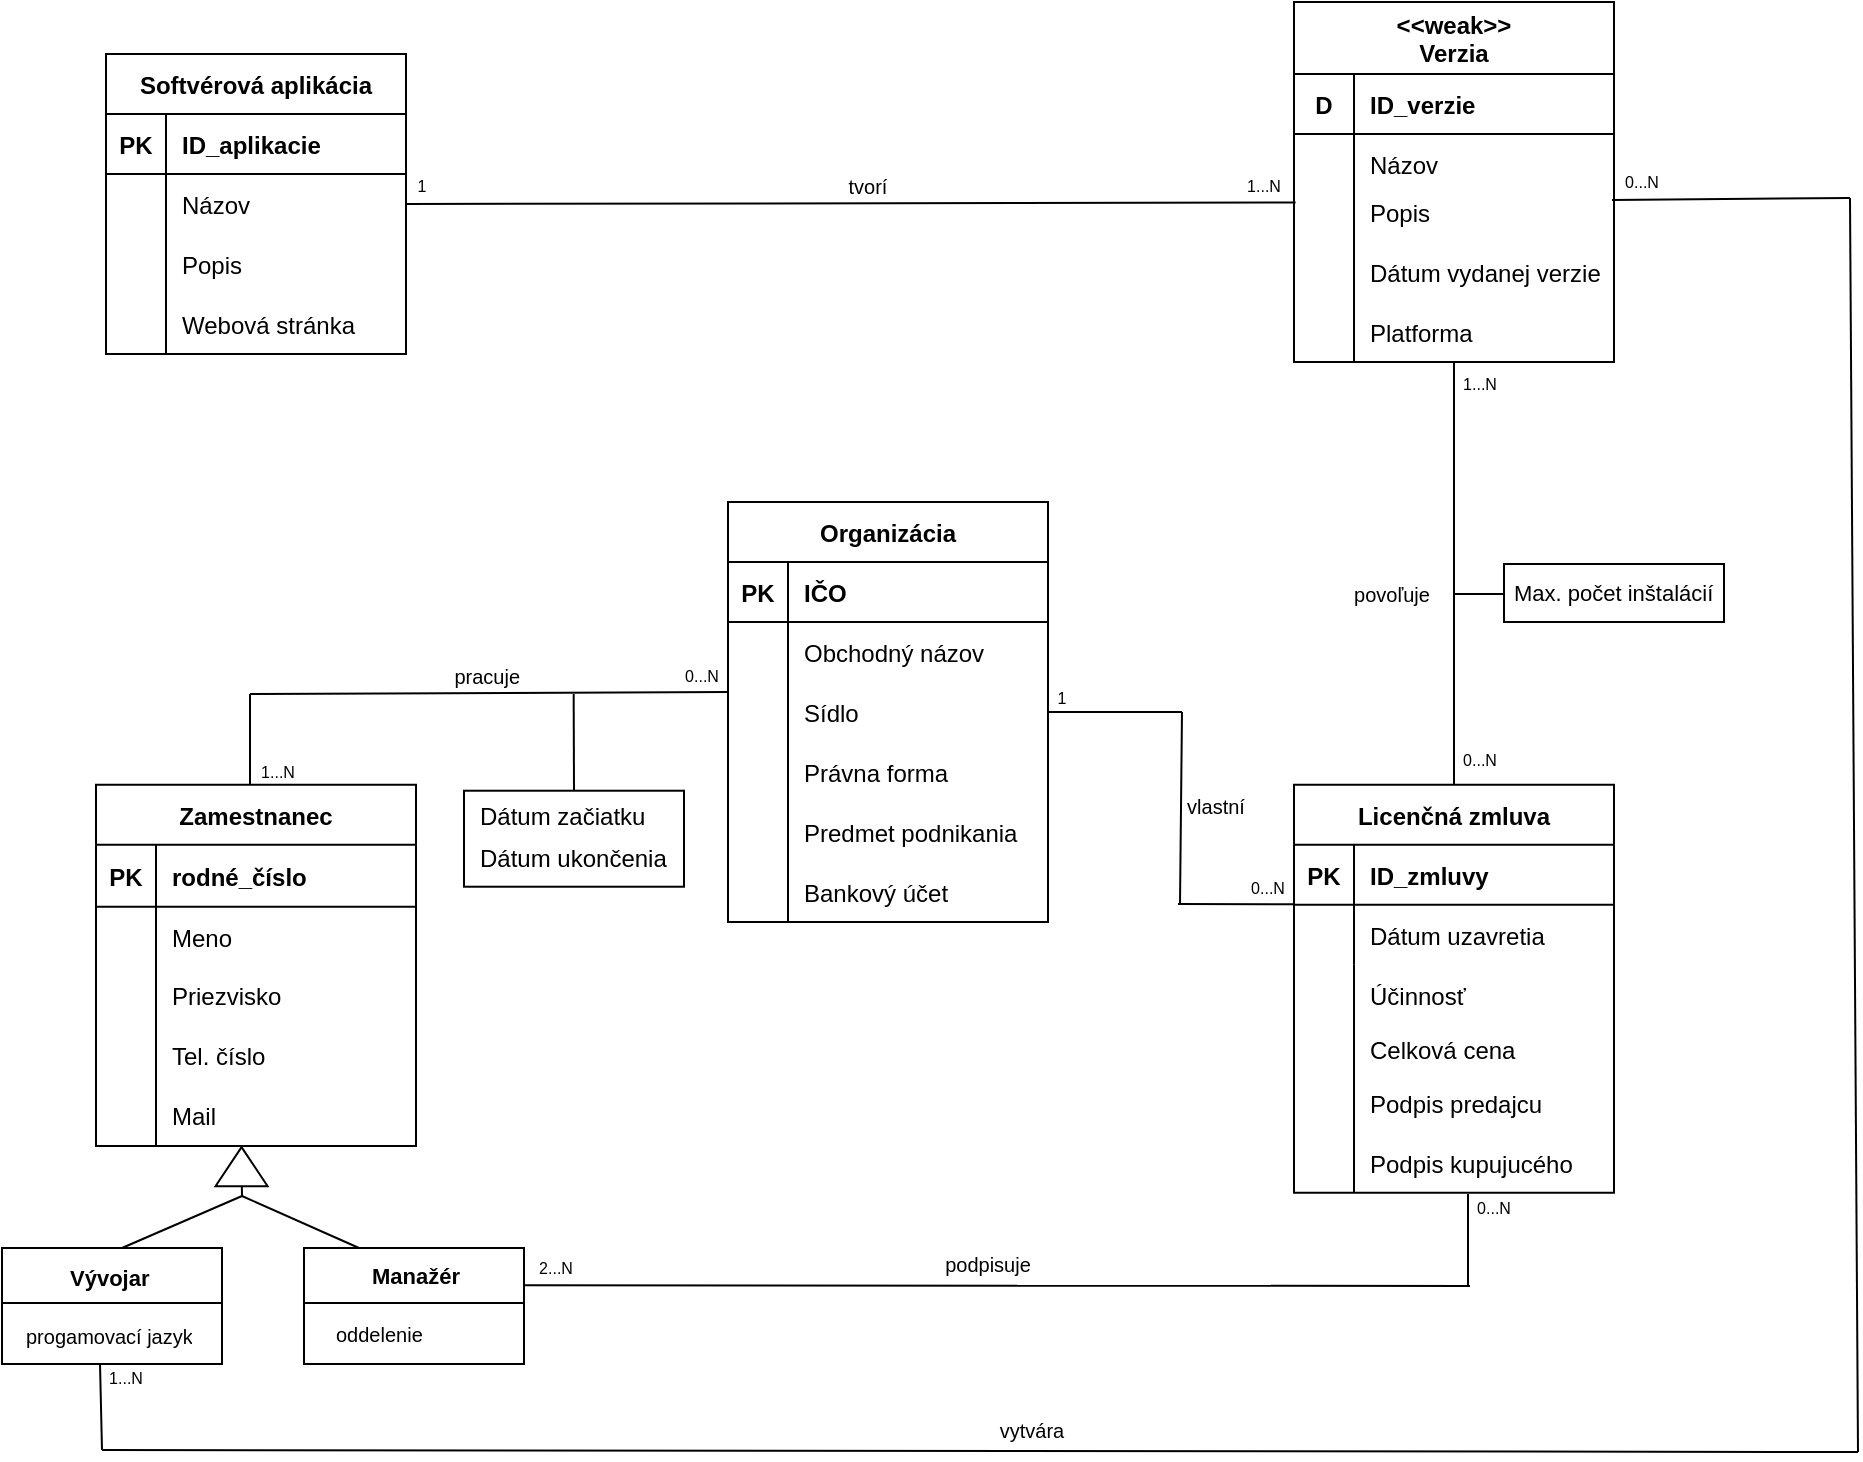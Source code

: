 <mxfile version="20.8.22" type="device"><diagram id="R2lEEEUBdFMjLlhIrx00" name="Page-1"><mxGraphModel dx="1290" dy="553" grid="0" gridSize="10" guides="1" tooltips="1" connect="1" arrows="1" fold="1" page="1" pageScale="1" pageWidth="1100" pageHeight="850" background="none" math="0" shadow="0" extFonts="Permanent Marker^https://fonts.googleapis.com/css?family=Permanent+Marker"><root><mxCell id="0"/><mxCell id="1" parent="0"/><mxCell id="C-vyLk0tnHw3VtMMgP7b-2" value="Softvérová aplikácia" style="shape=table;startSize=30;container=1;collapsible=1;childLayout=tableLayout;fixedRows=1;rowLines=0;fontStyle=1;align=center;resizeLast=1;" parent="1" vertex="1"><mxGeometry x="138" y="87" width="150" height="150" as="geometry"/></mxCell><mxCell id="C-vyLk0tnHw3VtMMgP7b-3" value="" style="shape=partialRectangle;collapsible=0;dropTarget=0;pointerEvents=0;fillColor=none;points=[[0,0.5],[1,0.5]];portConstraint=eastwest;top=0;left=0;right=0;bottom=1;" parent="C-vyLk0tnHw3VtMMgP7b-2" vertex="1"><mxGeometry y="30" width="150" height="30" as="geometry"/></mxCell><mxCell id="C-vyLk0tnHw3VtMMgP7b-4" value="PK" style="shape=partialRectangle;overflow=hidden;connectable=0;fillColor=none;top=0;left=0;bottom=0;right=0;fontStyle=1;" parent="C-vyLk0tnHw3VtMMgP7b-3" vertex="1"><mxGeometry width="30" height="30" as="geometry"><mxRectangle width="30" height="30" as="alternateBounds"/></mxGeometry></mxCell><mxCell id="C-vyLk0tnHw3VtMMgP7b-5" value="ID_aplikacie" style="shape=partialRectangle;overflow=hidden;connectable=0;fillColor=none;top=0;left=0;bottom=0;right=0;align=left;spacingLeft=6;fontStyle=1;" parent="C-vyLk0tnHw3VtMMgP7b-3" vertex="1"><mxGeometry x="30" width="120" height="30" as="geometry"><mxRectangle width="120" height="30" as="alternateBounds"/></mxGeometry></mxCell><mxCell id="C-vyLk0tnHw3VtMMgP7b-9" value="" style="shape=partialRectangle;collapsible=0;dropTarget=0;pointerEvents=0;fillColor=none;points=[[0,0.5],[1,0.5]];portConstraint=eastwest;top=0;left=0;right=0;bottom=0;" parent="C-vyLk0tnHw3VtMMgP7b-2" vertex="1"><mxGeometry y="60" width="150" height="30" as="geometry"/></mxCell><mxCell id="C-vyLk0tnHw3VtMMgP7b-10" value="" style="shape=partialRectangle;overflow=hidden;connectable=0;fillColor=none;top=0;left=0;bottom=0;right=0;" parent="C-vyLk0tnHw3VtMMgP7b-9" vertex="1"><mxGeometry width="30" height="30" as="geometry"><mxRectangle width="30" height="30" as="alternateBounds"/></mxGeometry></mxCell><mxCell id="C-vyLk0tnHw3VtMMgP7b-11" value="Názov" style="shape=partialRectangle;overflow=hidden;connectable=0;fillColor=none;top=0;left=0;bottom=0;right=0;align=left;spacingLeft=6;" parent="C-vyLk0tnHw3VtMMgP7b-9" vertex="1"><mxGeometry x="30" width="120" height="30" as="geometry"><mxRectangle width="120" height="30" as="alternateBounds"/></mxGeometry></mxCell><mxCell id="C-vyLk0tnHw3VtMMgP7b-23" value="&#10;&lt;&lt;weak&gt;&gt;&#10;Verzia&#10;" style="shape=table;startSize=36;container=1;collapsible=1;childLayout=tableLayout;fixedRows=1;rowLines=0;fontStyle=1;align=center;resizeLast=1;" parent="1" vertex="1"><mxGeometry x="732" y="61" width="160" height="180" as="geometry"/></mxCell><mxCell id="C-vyLk0tnHw3VtMMgP7b-24" value="" style="shape=partialRectangle;collapsible=0;dropTarget=0;pointerEvents=0;fillColor=none;points=[[0,0.5],[1,0.5]];portConstraint=eastwest;top=0;left=0;right=0;bottom=1;" parent="C-vyLk0tnHw3VtMMgP7b-23" vertex="1"><mxGeometry y="36" width="160" height="30" as="geometry"/></mxCell><mxCell id="C-vyLk0tnHw3VtMMgP7b-25" value="D" style="shape=partialRectangle;overflow=hidden;connectable=0;fillColor=none;top=0;left=0;bottom=0;right=0;fontStyle=1;" parent="C-vyLk0tnHw3VtMMgP7b-24" vertex="1"><mxGeometry width="30" height="30" as="geometry"><mxRectangle width="30" height="30" as="alternateBounds"/></mxGeometry></mxCell><mxCell id="C-vyLk0tnHw3VtMMgP7b-26" value="ID_verzie" style="shape=partialRectangle;overflow=hidden;connectable=0;fillColor=none;top=0;left=0;bottom=0;right=0;align=left;spacingLeft=6;fontStyle=1;" parent="C-vyLk0tnHw3VtMMgP7b-24" vertex="1"><mxGeometry x="30" width="130" height="30" as="geometry"><mxRectangle width="130" height="30" as="alternateBounds"/></mxGeometry></mxCell><mxCell id="C-vyLk0tnHw3VtMMgP7b-27" value="" style="shape=partialRectangle;collapsible=0;dropTarget=0;pointerEvents=0;fillColor=none;points=[[0,0.5],[1,0.5]];portConstraint=eastwest;top=0;left=0;right=0;bottom=0;" parent="C-vyLk0tnHw3VtMMgP7b-23" vertex="1"><mxGeometry y="66" width="160" height="30" as="geometry"/></mxCell><mxCell id="C-vyLk0tnHw3VtMMgP7b-28" value="" style="shape=partialRectangle;overflow=hidden;connectable=0;fillColor=none;top=0;left=0;bottom=0;right=0;" parent="C-vyLk0tnHw3VtMMgP7b-27" vertex="1"><mxGeometry width="30" height="30" as="geometry"><mxRectangle width="30" height="30" as="alternateBounds"/></mxGeometry></mxCell><mxCell id="C-vyLk0tnHw3VtMMgP7b-29" value="Názov" style="shape=partialRectangle;overflow=hidden;connectable=0;fillColor=none;top=0;left=0;bottom=0;right=0;align=left;spacingLeft=6;" parent="C-vyLk0tnHw3VtMMgP7b-27" vertex="1"><mxGeometry x="30" width="130" height="30" as="geometry"><mxRectangle width="130" height="30" as="alternateBounds"/></mxGeometry></mxCell><mxCell id="2JlyalTe3PaME6LXj1eE-3" value="Popis" style="shape=partialRectangle;overflow=hidden;connectable=0;fillColor=none;top=0;left=0;bottom=0;right=0;align=left;spacingLeft=6;" parent="1" vertex="1"><mxGeometry x="762" y="151" width="100" height="30" as="geometry"><mxRectangle width="220" height="30" as="alternateBounds"/></mxGeometry></mxCell><mxCell id="2JlyalTe3PaME6LXj1eE-4" value="Popis" style="shape=partialRectangle;overflow=hidden;connectable=0;fillColor=none;top=0;left=0;bottom=0;right=0;align=left;spacingLeft=6;" parent="1" vertex="1"><mxGeometry x="168" y="177" width="120" height="30" as="geometry"><mxRectangle width="220" height="30" as="alternateBounds"/></mxGeometry></mxCell><mxCell id="2JlyalTe3PaME6LXj1eE-5" value="Webová stránka" style="shape=partialRectangle;overflow=hidden;connectable=0;fillColor=none;top=0;left=0;bottom=0;right=0;align=left;spacingLeft=6;" parent="1" vertex="1"><mxGeometry x="168" y="207" width="120" height="30" as="geometry"><mxRectangle width="220" height="30" as="alternateBounds"/></mxGeometry></mxCell><mxCell id="2JlyalTe3PaME6LXj1eE-8" value="Dátum vydanej verzie" style="shape=partialRectangle;overflow=hidden;connectable=0;fillColor=none;top=0;left=0;bottom=0;right=0;align=left;spacingLeft=6;" parent="1" vertex="1"><mxGeometry x="762" y="181" width="130" height="30" as="geometry"><mxRectangle width="220" height="30" as="alternateBounds"/></mxGeometry></mxCell><mxCell id="2JlyalTe3PaME6LXj1eE-9" value="Platforma" style="shape=partialRectangle;overflow=hidden;connectable=0;fillColor=none;top=0;left=0;bottom=0;right=0;align=left;spacingLeft=6;" parent="1" vertex="1"><mxGeometry x="762" y="211" width="100" height="30" as="geometry"><mxRectangle width="220" height="30" as="alternateBounds"/></mxGeometry></mxCell><mxCell id="2JlyalTe3PaME6LXj1eE-20" value="Organizácia" style="shape=table;startSize=30;container=1;collapsible=1;childLayout=tableLayout;fixedRows=1;rowLines=0;fontStyle=1;align=center;resizeLast=1;" parent="1" vertex="1"><mxGeometry x="449" y="311" width="160" height="210" as="geometry"/></mxCell><mxCell id="2JlyalTe3PaME6LXj1eE-21" value="" style="shape=partialRectangle;collapsible=0;dropTarget=0;pointerEvents=0;fillColor=none;points=[[0,0.5],[1,0.5]];portConstraint=eastwest;top=0;left=0;right=0;bottom=1;" parent="2JlyalTe3PaME6LXj1eE-20" vertex="1"><mxGeometry y="30" width="160" height="30" as="geometry"/></mxCell><mxCell id="2JlyalTe3PaME6LXj1eE-22" value="PK" style="shape=partialRectangle;overflow=hidden;connectable=0;fillColor=none;top=0;left=0;bottom=0;right=0;fontStyle=1;" parent="2JlyalTe3PaME6LXj1eE-21" vertex="1"><mxGeometry width="30" height="30" as="geometry"><mxRectangle width="30" height="30" as="alternateBounds"/></mxGeometry></mxCell><mxCell id="2JlyalTe3PaME6LXj1eE-23" value="IČO" style="shape=partialRectangle;overflow=hidden;connectable=0;fillColor=none;top=0;left=0;bottom=0;right=0;align=left;spacingLeft=6;fontStyle=1;" parent="2JlyalTe3PaME6LXj1eE-21" vertex="1"><mxGeometry x="30" width="130" height="30" as="geometry"><mxRectangle width="130" height="30" as="alternateBounds"/></mxGeometry></mxCell><mxCell id="2JlyalTe3PaME6LXj1eE-24" value="" style="shape=partialRectangle;collapsible=0;dropTarget=0;pointerEvents=0;fillColor=none;points=[[0,0.5],[1,0.5]];portConstraint=eastwest;top=0;left=0;right=0;bottom=0;" parent="2JlyalTe3PaME6LXj1eE-20" vertex="1"><mxGeometry y="60" width="160" height="30" as="geometry"/></mxCell><mxCell id="2JlyalTe3PaME6LXj1eE-25" value="" style="shape=partialRectangle;overflow=hidden;connectable=0;fillColor=none;top=0;left=0;bottom=0;right=0;" parent="2JlyalTe3PaME6LXj1eE-24" vertex="1"><mxGeometry width="30" height="30" as="geometry"><mxRectangle width="30" height="30" as="alternateBounds"/></mxGeometry></mxCell><mxCell id="2JlyalTe3PaME6LXj1eE-26" value="Obchodný názov" style="shape=partialRectangle;overflow=hidden;connectable=0;fillColor=none;top=0;left=0;bottom=0;right=0;align=left;spacingLeft=6;" parent="2JlyalTe3PaME6LXj1eE-24" vertex="1"><mxGeometry x="30" width="130" height="30" as="geometry"><mxRectangle width="130" height="30" as="alternateBounds"/></mxGeometry></mxCell><mxCell id="2JlyalTe3PaME6LXj1eE-27" value="Sídlo" style="shape=partialRectangle;overflow=hidden;connectable=0;fillColor=none;top=0;left=0;bottom=0;right=0;align=left;spacingLeft=6;" parent="1" vertex="1"><mxGeometry x="479" y="401" width="100" height="30" as="geometry"><mxRectangle width="220" height="30" as="alternateBounds"/></mxGeometry></mxCell><mxCell id="2JlyalTe3PaME6LXj1eE-28" value="Právna forma" style="shape=partialRectangle;overflow=hidden;connectable=0;fillColor=none;top=0;left=0;bottom=0;right=0;align=left;spacingLeft=6;" parent="1" vertex="1"><mxGeometry x="479" y="431" width="130" height="30" as="geometry"><mxRectangle width="220" height="30" as="alternateBounds"/></mxGeometry></mxCell><mxCell id="2JlyalTe3PaME6LXj1eE-29" value="Predmet podnikania" style="shape=partialRectangle;overflow=hidden;connectable=0;fillColor=none;top=0;left=0;bottom=0;right=0;align=left;spacingLeft=6;" parent="1" vertex="1"><mxGeometry x="479" y="461" width="130" height="30" as="geometry"><mxRectangle width="220" height="30" as="alternateBounds"/></mxGeometry></mxCell><mxCell id="2JlyalTe3PaME6LXj1eE-30" value="Bankový účet" style="shape=partialRectangle;overflow=hidden;connectable=0;fillColor=none;top=0;left=0;bottom=0;right=0;align=left;spacingLeft=6;" parent="1" vertex="1"><mxGeometry x="479" y="491" width="130" height="30" as="geometry"><mxRectangle width="220" height="30" as="alternateBounds"/></mxGeometry></mxCell><mxCell id="2JlyalTe3PaME6LXj1eE-31" value="Licenčná zmluva" style="shape=table;startSize=30;container=1;collapsible=1;childLayout=tableLayout;fixedRows=1;rowLines=0;fontStyle=1;align=center;resizeLast=1;" parent="1" vertex="1"><mxGeometry x="732" y="452.36" width="160" height="204" as="geometry"/></mxCell><mxCell id="2JlyalTe3PaME6LXj1eE-32" value="" style="shape=partialRectangle;collapsible=0;dropTarget=0;pointerEvents=0;fillColor=none;points=[[0,0.5],[1,0.5]];portConstraint=eastwest;top=0;left=0;right=0;bottom=1;" parent="2JlyalTe3PaME6LXj1eE-31" vertex="1"><mxGeometry y="30" width="160" height="30" as="geometry"/></mxCell><mxCell id="2JlyalTe3PaME6LXj1eE-33" value="PK" style="shape=partialRectangle;overflow=hidden;connectable=0;fillColor=none;top=0;left=0;bottom=0;right=0;fontStyle=1;" parent="2JlyalTe3PaME6LXj1eE-32" vertex="1"><mxGeometry width="30" height="30" as="geometry"><mxRectangle width="30" height="30" as="alternateBounds"/></mxGeometry></mxCell><mxCell id="2JlyalTe3PaME6LXj1eE-34" value="ID_zmluvy" style="shape=partialRectangle;overflow=hidden;connectable=0;fillColor=none;top=0;left=0;bottom=0;right=0;align=left;spacingLeft=6;fontStyle=1;" parent="2JlyalTe3PaME6LXj1eE-32" vertex="1"><mxGeometry x="30" width="130" height="30" as="geometry"><mxRectangle width="130" height="30" as="alternateBounds"/></mxGeometry></mxCell><mxCell id="2JlyalTe3PaME6LXj1eE-35" value="" style="shape=partialRectangle;collapsible=0;dropTarget=0;pointerEvents=0;fillColor=none;points=[[0,0.5],[1,0.5]];portConstraint=eastwest;top=0;left=0;right=0;bottom=0;" parent="2JlyalTe3PaME6LXj1eE-31" vertex="1"><mxGeometry y="60" width="160" height="30" as="geometry"/></mxCell><mxCell id="2JlyalTe3PaME6LXj1eE-36" value="" style="shape=partialRectangle;overflow=hidden;connectable=0;fillColor=none;top=0;left=0;bottom=0;right=0;" parent="2JlyalTe3PaME6LXj1eE-35" vertex="1"><mxGeometry width="30" height="30" as="geometry"><mxRectangle width="30" height="30" as="alternateBounds"/></mxGeometry></mxCell><mxCell id="2JlyalTe3PaME6LXj1eE-37" value="Dátum uzavretia" style="shape=partialRectangle;overflow=hidden;connectable=0;fillColor=none;top=0;left=0;bottom=0;right=0;align=left;spacingLeft=6;" parent="2JlyalTe3PaME6LXj1eE-35" vertex="1"><mxGeometry x="30" width="130" height="30" as="geometry"><mxRectangle width="130" height="30" as="alternateBounds"/></mxGeometry></mxCell><mxCell id="2JlyalTe3PaME6LXj1eE-38" value="Účinnosť " style="shape=partialRectangle;overflow=hidden;connectable=0;fillColor=none;top=0;left=0;bottom=0;right=0;align=left;spacingLeft=6;" parent="1" vertex="1"><mxGeometry x="762" y="542.36" width="100" height="30" as="geometry"><mxRectangle width="220" height="30" as="alternateBounds"/></mxGeometry></mxCell><mxCell id="2JlyalTe3PaME6LXj1eE-41" value="Celková cena" style="shape=partialRectangle;overflow=hidden;connectable=0;fillColor=none;top=0;left=0;bottom=0;right=0;align=left;spacingLeft=6;" parent="1" vertex="1"><mxGeometry x="762" y="569.36" width="130" height="30" as="geometry"><mxRectangle width="220" height="30" as="alternateBounds"/></mxGeometry></mxCell><mxCell id="2JlyalTe3PaME6LXj1eE-42" value="Podpis predajcu" style="shape=partialRectangle;overflow=hidden;connectable=0;fillColor=none;top=0;left=0;bottom=0;right=0;align=left;spacingLeft=6;" parent="1" vertex="1"><mxGeometry x="762" y="596.36" width="130" height="30" as="geometry"><mxRectangle width="220" height="30" as="alternateBounds"/></mxGeometry></mxCell><mxCell id="2JlyalTe3PaME6LXj1eE-43" value="Podpis kupujucého" style="shape=partialRectangle;overflow=hidden;connectable=0;fillColor=none;top=0;left=0;bottom=0;right=0;align=left;spacingLeft=6;" parent="1" vertex="1"><mxGeometry x="762" y="626.36" width="130" height="30" as="geometry"><mxRectangle width="220" height="30" as="alternateBounds"/></mxGeometry></mxCell><mxCell id="2JlyalTe3PaME6LXj1eE-44" value="Zamestnanec" style="shape=table;startSize=30;container=1;collapsible=1;childLayout=tableLayout;fixedRows=1;rowLines=0;fontStyle=1;align=center;resizeLast=1;strokeColor=default;fontColor=default;" parent="1" vertex="1"><mxGeometry x="133" y="452.36" width="160" height="180.636" as="geometry"/></mxCell><mxCell id="2JlyalTe3PaME6LXj1eE-45" value="" style="shape=partialRectangle;collapsible=0;dropTarget=0;pointerEvents=0;fillColor=none;points=[[0,0.5],[1,0.5]];portConstraint=eastwest;top=0;left=0;right=0;bottom=1;" parent="2JlyalTe3PaME6LXj1eE-44" vertex="1"><mxGeometry y="30" width="160" height="31" as="geometry"/></mxCell><mxCell id="2JlyalTe3PaME6LXj1eE-46" value="PK" style="shape=partialRectangle;overflow=hidden;connectable=0;fillColor=none;top=0;left=0;bottom=0;right=0;fontStyle=1;" parent="2JlyalTe3PaME6LXj1eE-45" vertex="1"><mxGeometry width="30" height="31" as="geometry"><mxRectangle width="30" height="31" as="alternateBounds"/></mxGeometry></mxCell><mxCell id="2JlyalTe3PaME6LXj1eE-47" value="rodné_číslo" style="shape=partialRectangle;overflow=hidden;connectable=0;fillColor=none;top=0;left=0;bottom=0;right=0;align=left;spacingLeft=6;fontStyle=1;strokeColor=default;fontColor=default;" parent="2JlyalTe3PaME6LXj1eE-45" vertex="1"><mxGeometry x="30" width="130" height="31" as="geometry"><mxRectangle width="130" height="31" as="alternateBounds"/></mxGeometry></mxCell><mxCell id="2JlyalTe3PaME6LXj1eE-48" value="" style="shape=partialRectangle;collapsible=0;dropTarget=0;pointerEvents=0;fillColor=none;points=[[0,0.5],[1,0.5]];portConstraint=eastwest;top=0;left=0;right=0;bottom=0;" parent="2JlyalTe3PaME6LXj1eE-44" vertex="1"><mxGeometry y="61" width="160" height="30" as="geometry"/></mxCell><mxCell id="2JlyalTe3PaME6LXj1eE-49" value="" style="shape=partialRectangle;overflow=hidden;connectable=0;fillColor=none;top=0;left=0;bottom=0;right=0;" parent="2JlyalTe3PaME6LXj1eE-48" vertex="1"><mxGeometry width="30" height="30" as="geometry"><mxRectangle width="30" height="30" as="alternateBounds"/></mxGeometry></mxCell><mxCell id="2JlyalTe3PaME6LXj1eE-50" value="Meno" style="shape=partialRectangle;overflow=hidden;connectable=0;fillColor=none;top=0;left=0;bottom=0;right=0;align=left;spacingLeft=6;strokeColor=default;fontColor=default;" parent="2JlyalTe3PaME6LXj1eE-48" vertex="1"><mxGeometry x="30" width="130" height="30" as="geometry"><mxRectangle width="130" height="30" as="alternateBounds"/></mxGeometry></mxCell><mxCell id="2JlyalTe3PaME6LXj1eE-51" value="Priezvisko" style="shape=partialRectangle;overflow=hidden;connectable=0;fillColor=none;top=0;left=0;bottom=0;right=0;align=left;spacingLeft=6;" parent="1" vertex="1"><mxGeometry x="163" y="542.36" width="100" height="30" as="geometry"><mxRectangle width="220" height="30" as="alternateBounds"/></mxGeometry></mxCell><mxCell id="2JlyalTe3PaME6LXj1eE-52" value="Tel. číslo" style="shape=partialRectangle;overflow=hidden;connectable=0;fillColor=none;top=0;left=0;bottom=0;right=0;align=left;spacingLeft=6;" parent="1" vertex="1"><mxGeometry x="163" y="572.36" width="130" height="30" as="geometry"><mxRectangle width="220" height="30" as="alternateBounds"/></mxGeometry></mxCell><mxCell id="2JlyalTe3PaME6LXj1eE-53" value="Mail" style="shape=partialRectangle;overflow=hidden;connectable=0;fillColor=none;top=0;left=0;bottom=0;right=0;align=left;spacingLeft=6;" parent="1" vertex="1"><mxGeometry x="163" y="602.36" width="100" height="30" as="geometry"><mxRectangle width="220" height="30" as="alternateBounds"/></mxGeometry></mxCell><mxCell id="2JlyalTe3PaME6LXj1eE-96" value="" style="rounded=0;whiteSpace=wrap;html=1;fontSize=11;fontColor=#000000;fillColor=default;strokeColor=default;" parent="1" vertex="1"><mxGeometry x="317" y="455.36" width="110" height="48" as="geometry"/></mxCell><mxCell id="2JlyalTe3PaME6LXj1eE-97" value="Dátum začiatku" style="shape=partialRectangle;overflow=hidden;connectable=0;fillColor=none;top=0;left=0;bottom=0;right=0;align=left;spacingLeft=6;strokeColor=default;fontColor=default;" parent="1" vertex="1"><mxGeometry x="317" y="452.36" width="117" height="30" as="geometry"><mxRectangle width="130" height="30" as="alternateBounds"/></mxGeometry></mxCell><mxCell id="2JlyalTe3PaME6LXj1eE-98" value="Dátum ukončenia" style="shape=partialRectangle;overflow=hidden;connectable=0;fillColor=none;top=0;left=0;bottom=0;right=0;align=left;spacingLeft=6;direction=south;strokeColor=default;fontColor=default;" parent="1" vertex="1"><mxGeometry x="317" y="478.36" width="110" height="20" as="geometry"><mxRectangle width="130" height="30" as="alternateBounds"/></mxGeometry></mxCell><mxCell id="t6zc2Y0pGSr76nCJBhDy-6" value="" style="rounded=0;whiteSpace=wrap;html=1;fontSize=11;fontColor=#000000;fillColor=default;strokeColor=default;" parent="1" vertex="1"><mxGeometry x="837" y="342" width="110" height="29" as="geometry"/></mxCell><mxCell id="t6zc2Y0pGSr76nCJBhDy-13" value="Max. počet inštalácií" style="shape=partialRectangle;overflow=hidden;connectable=0;fillColor=none;top=0;left=0;bottom=0;right=0;align=left;spacingLeft=6;fontSize=11;" parent="1" vertex="1"><mxGeometry x="834" y="347" width="120" height="18" as="geometry"><mxRectangle width="220" height="30" as="alternateBounds"/></mxGeometry></mxCell><mxCell id="EiT7xjR_YRgmxhWgY8Wl-16" value="" style="rounded=0;whiteSpace=wrap;html=1;fontSize=11;fontColor=#000000;fillColor=default;strokeColor=default;" parent="1" vertex="1"><mxGeometry x="86" y="684" width="110" height="58" as="geometry"/></mxCell><mxCell id="EiT7xjR_YRgmxhWgY8Wl-19" value="" style="endArrow=none;html=1;rounded=0;exitX=0;exitY=0.25;exitDx=0;exitDy=0;entryX=1;entryY=0.25;entryDx=0;entryDy=0;" parent="1" edge="1"><mxGeometry width="50" height="50" relative="1" as="geometry"><mxPoint x="86" y="711.5" as="sourcePoint"/><mxPoint x="196" y="711.5" as="targetPoint"/></mxGeometry></mxCell><mxCell id="EiT7xjR_YRgmxhWgY8Wl-21" value="&lt;h1 style=&quot;font-size: 11px;&quot;&gt;&lt;font style=&quot;font-size: 11px;&quot;&gt;Vývojar&lt;/font&gt;&lt;/h1&gt;" style="text;html=1;strokeColor=none;fillColor=none;spacing=5;spacingTop=-20;whiteSpace=wrap;overflow=hidden;rounded=0;fontSize=11;" parent="1" vertex="1"><mxGeometry x="115" y="696" width="63" height="38" as="geometry"/></mxCell><mxCell id="EiT7xjR_YRgmxhWgY8Wl-22" value="&lt;h1&gt;&lt;font style=&quot;font-size: 10px; font-weight: normal;&quot;&gt;progamovací jazyk&lt;/font&gt;&lt;/h1&gt;" style="text;html=1;strokeColor=none;fillColor=none;spacing=5;spacingTop=-20;whiteSpace=wrap;overflow=hidden;rounded=0;fontSize=11;fontStyle=0" parent="1" vertex="1"><mxGeometry x="93" y="707" width="117" height="51" as="geometry"/></mxCell><mxCell id="EiT7xjR_YRgmxhWgY8Wl-23" value="" style="rounded=0;whiteSpace=wrap;html=1;fontSize=11;fontColor=#000000;fillColor=default;strokeColor=default;" parent="1" vertex="1"><mxGeometry x="237" y="684" width="110" height="58" as="geometry"/></mxCell><mxCell id="EiT7xjR_YRgmxhWgY8Wl-24" value="" style="endArrow=none;html=1;rounded=0;exitX=0;exitY=0.25;exitDx=0;exitDy=0;entryX=1;entryY=0.25;entryDx=0;entryDy=0;" parent="1" edge="1"><mxGeometry width="50" height="50" relative="1" as="geometry"><mxPoint x="237" y="711.5" as="sourcePoint"/><mxPoint x="347" y="711.5" as="targetPoint"/></mxGeometry></mxCell><mxCell id="EiT7xjR_YRgmxhWgY8Wl-25" value="&lt;h1 style=&quot;font-size: 11px;&quot;&gt;Manažér&lt;/h1&gt;" style="text;html=1;strokeColor=none;fillColor=none;spacing=5;spacingTop=-20;whiteSpace=wrap;overflow=hidden;rounded=0;fontSize=11;" parent="1" vertex="1"><mxGeometry x="266" y="695" width="63" height="39" as="geometry"/></mxCell><mxCell id="EiT7xjR_YRgmxhWgY8Wl-26" value="&lt;h1&gt;&lt;font style=&quot;font-size: 10px; font-weight: normal;&quot;&gt;oddelenie&lt;/font&gt;&lt;/h1&gt;" style="text;html=1;strokeColor=none;fillColor=none;spacing=5;spacingTop=-20;whiteSpace=wrap;overflow=hidden;rounded=0;fontSize=11;fontStyle=0" parent="1" vertex="1"><mxGeometry x="248" y="706" width="117" height="31" as="geometry"/></mxCell><mxCell id="EiT7xjR_YRgmxhWgY8Wl-27" value="" style="endArrow=none;html=1;rounded=0;fontSize=10;" parent="1" edge="1"><mxGeometry width="50" height="50" relative="1" as="geometry"><mxPoint x="210" y="452.36" as="sourcePoint"/><mxPoint x="210" y="407" as="targetPoint"/></mxGeometry></mxCell><mxCell id="EiT7xjR_YRgmxhWgY8Wl-28" value="" style="endArrow=none;html=1;rounded=0;fontSize=10;" parent="1" edge="1"><mxGeometry width="50" height="50" relative="1" as="geometry"><mxPoint x="449" y="406" as="sourcePoint"/><mxPoint x="210" y="407" as="targetPoint"/></mxGeometry></mxCell><mxCell id="EiT7xjR_YRgmxhWgY8Wl-29" value="" style="endArrow=none;html=1;rounded=0;fontSize=10;" parent="1" edge="1"><mxGeometry width="50" height="50" relative="1" as="geometry"><mxPoint x="372" y="455" as="sourcePoint"/><mxPoint x="371.83" y="407" as="targetPoint"/></mxGeometry></mxCell><mxCell id="EiT7xjR_YRgmxhWgY8Wl-30" value="" style="endArrow=none;html=1;rounded=0;fontSize=10;" parent="1" edge="1"><mxGeometry width="50" height="50" relative="1" as="geometry"><mxPoint x="146" y="684" as="sourcePoint"/><mxPoint x="206" y="658" as="targetPoint"/></mxGeometry></mxCell><mxCell id="EiT7xjR_YRgmxhWgY8Wl-31" value="" style="endArrow=none;html=1;rounded=0;fontSize=10;exitX=0.25;exitY=0;exitDx=0;exitDy=0;" parent="1" source="EiT7xjR_YRgmxhWgY8Wl-23" edge="1"><mxGeometry width="50" height="50" relative="1" as="geometry"><mxPoint x="288" y="684" as="sourcePoint"/><mxPoint x="206" y="658" as="targetPoint"/></mxGeometry></mxCell><mxCell id="EiT7xjR_YRgmxhWgY8Wl-32" value="" style="endArrow=none;html=1;rounded=0;fontSize=10;" parent="1" target="EiT7xjR_YRgmxhWgY8Wl-50" edge="1"><mxGeometry width="50" height="50" relative="1" as="geometry"><mxPoint x="206" y="658" as="sourcePoint"/><mxPoint x="206" y="641" as="targetPoint"/></mxGeometry></mxCell><mxCell id="EiT7xjR_YRgmxhWgY8Wl-33" value="" style="endArrow=none;html=1;rounded=0;fontSize=10;exitX=0.5;exitY=0;exitDx=0;exitDy=0;entryX=0.5;entryY=1;entryDx=0;entryDy=0;" parent="1" source="2JlyalTe3PaME6LXj1eE-31" target="C-vyLk0tnHw3VtMMgP7b-23" edge="1"><mxGeometry width="50" height="50" relative="1" as="geometry"><mxPoint x="810" y="398" as="sourcePoint"/><mxPoint x="799" y="260" as="targetPoint"/></mxGeometry></mxCell><mxCell id="EiT7xjR_YRgmxhWgY8Wl-34" value="" style="endArrow=none;html=1;rounded=0;fontSize=10;" parent="1" edge="1"><mxGeometry width="50" height="50" relative="1" as="geometry"><mxPoint x="812" y="357" as="sourcePoint"/><mxPoint x="837" y="357" as="targetPoint"/></mxGeometry></mxCell><mxCell id="EiT7xjR_YRgmxhWgY8Wl-35" value="" style="endArrow=none;html=1;rounded=0;fontSize=10;exitX=1;exitY=0.5;exitDx=0;exitDy=0;entryX=0.005;entryY=1.141;entryDx=0;entryDy=0;entryPerimeter=0;" parent="1" source="C-vyLk0tnHw3VtMMgP7b-9" target="C-vyLk0tnHw3VtMMgP7b-27" edge="1"><mxGeometry width="50" height="50" relative="1" as="geometry"><mxPoint x="691" y="389" as="sourcePoint"/><mxPoint x="741" y="339" as="targetPoint"/></mxGeometry></mxCell><mxCell id="EiT7xjR_YRgmxhWgY8Wl-37" value="" style="endArrow=none;html=1;rounded=0;fontSize=10;exitX=0.359;exitY=0.686;exitDx=0;exitDy=0;exitPerimeter=0;" parent="1" source="EiT7xjR_YRgmxhWgY8Wl-22" edge="1"><mxGeometry width="50" height="50" relative="1" as="geometry"><mxPoint x="146" y="770" as="sourcePoint"/><mxPoint x="136" y="785" as="targetPoint"/></mxGeometry></mxCell><mxCell id="EiT7xjR_YRgmxhWgY8Wl-38" value="" style="endArrow=none;html=1;rounded=0;fontSize=10;" parent="1" edge="1"><mxGeometry width="50" height="50" relative="1" as="geometry"><mxPoint x="136" y="785" as="sourcePoint"/><mxPoint x="1014" y="786" as="targetPoint"/></mxGeometry></mxCell><mxCell id="EiT7xjR_YRgmxhWgY8Wl-39" value="" style="endArrow=none;html=1;rounded=0;fontSize=10;" parent="1" edge="1"><mxGeometry width="50" height="50" relative="1" as="geometry"><mxPoint x="1014" y="786" as="sourcePoint"/><mxPoint x="1010" y="159" as="targetPoint"/></mxGeometry></mxCell><mxCell id="EiT7xjR_YRgmxhWgY8Wl-40" value="" style="endArrow=none;html=1;rounded=0;fontSize=10;" parent="1" edge="1"><mxGeometry width="50" height="50" relative="1" as="geometry"><mxPoint x="891" y="160" as="sourcePoint"/><mxPoint x="1010" y="159" as="targetPoint"/></mxGeometry></mxCell><mxCell id="EiT7xjR_YRgmxhWgY8Wl-41" value="" style="endArrow=none;html=1;rounded=0;fontSize=10;exitX=0.998;exitY=0.321;exitDx=0;exitDy=0;exitPerimeter=0;" parent="1" source="EiT7xjR_YRgmxhWgY8Wl-23" edge="1"><mxGeometry width="50" height="50" relative="1" as="geometry"><mxPoint x="840" y="487" as="sourcePoint"/><mxPoint x="820" y="703" as="targetPoint"/></mxGeometry></mxCell><mxCell id="EiT7xjR_YRgmxhWgY8Wl-42" value="" style="endArrow=none;html=1;rounded=0;fontSize=10;" parent="1" edge="1"><mxGeometry width="50" height="50" relative="1" as="geometry"><mxPoint x="819" y="703" as="sourcePoint"/><mxPoint x="819" y="657" as="targetPoint"/></mxGeometry></mxCell><mxCell id="EiT7xjR_YRgmxhWgY8Wl-43" value="" style="endArrow=none;html=1;rounded=0;fontSize=10;exitX=0;exitY=0.991;exitDx=0;exitDy=0;exitPerimeter=0;" parent="1" source="2JlyalTe3PaME6LXj1eE-32" edge="1"><mxGeometry width="50" height="50" relative="1" as="geometry"><mxPoint x="850" y="515" as="sourcePoint"/><mxPoint x="674" y="512" as="targetPoint"/></mxGeometry></mxCell><mxCell id="EiT7xjR_YRgmxhWgY8Wl-44" value="" style="endArrow=none;html=1;rounded=0;fontSize=10;" parent="1" edge="1"><mxGeometry width="50" height="50" relative="1" as="geometry"><mxPoint x="675" y="512" as="sourcePoint"/><mxPoint x="676" y="416" as="targetPoint"/></mxGeometry></mxCell><mxCell id="EiT7xjR_YRgmxhWgY8Wl-45" value="" style="endArrow=none;html=1;rounded=0;fontSize=10;entryX=1;entryY=0.5;entryDx=0;entryDy=0;" parent="1" target="2JlyalTe3PaME6LXj1eE-20" edge="1"><mxGeometry width="50" height="50" relative="1" as="geometry"><mxPoint x="676" y="416" as="sourcePoint"/><mxPoint x="893" y="482" as="targetPoint"/></mxGeometry></mxCell><mxCell id="EiT7xjR_YRgmxhWgY8Wl-46" value="pracuje&amp;nbsp;" style="text;html=1;strokeColor=none;fillColor=none;align=center;verticalAlign=middle;whiteSpace=wrap;rounded=0;fontSize=10;" parent="1" vertex="1"><mxGeometry x="300" y="383" width="60" height="30" as="geometry"/></mxCell><mxCell id="EiT7xjR_YRgmxhWgY8Wl-47" value="vlastní" style="text;html=1;strokeColor=none;fillColor=none;align=center;verticalAlign=middle;whiteSpace=wrap;rounded=0;fontSize=10;" parent="1" vertex="1"><mxGeometry x="663" y="448.36" width="60" height="30" as="geometry"/></mxCell><mxCell id="EiT7xjR_YRgmxhWgY8Wl-48" value="podpisuje" style="text;html=1;strokeColor=none;fillColor=none;align=center;verticalAlign=middle;whiteSpace=wrap;rounded=0;fontSize=10;" parent="1" vertex="1"><mxGeometry x="549" y="677" width="60" height="30" as="geometry"/></mxCell><mxCell id="EiT7xjR_YRgmxhWgY8Wl-50" value="" style="triangle;whiteSpace=wrap;html=1;fontSize=10;rotation=-90;" parent="1" vertex="1"><mxGeometry x="196" y="630.28" width="19.56" height="26.08" as="geometry"/></mxCell><mxCell id="EiT7xjR_YRgmxhWgY8Wl-51" value="tvorí" style="text;html=1;strokeColor=none;fillColor=none;align=center;verticalAlign=middle;whiteSpace=wrap;rounded=0;fontSize=10;" parent="1" vertex="1"><mxGeometry x="489" y="138" width="60" height="30" as="geometry"/></mxCell><mxCell id="EiT7xjR_YRgmxhWgY8Wl-52" value="povoľuje" style="text;html=1;strokeColor=none;fillColor=none;align=center;verticalAlign=middle;whiteSpace=wrap;rounded=0;fontSize=10;" parent="1" vertex="1"><mxGeometry x="751" y="342" width="60" height="30" as="geometry"/></mxCell><mxCell id="EiT7xjR_YRgmxhWgY8Wl-53" value="vytvára" style="text;html=1;strokeColor=none;fillColor=none;align=center;verticalAlign=middle;whiteSpace=wrap;rounded=0;fontSize=10;" parent="1" vertex="1"><mxGeometry x="571" y="760" width="60" height="30" as="geometry"/></mxCell><mxCell id="EiT7xjR_YRgmxhWgY8Wl-54" value="0...N" style="text;html=1;strokeColor=none;fillColor=none;align=center;verticalAlign=middle;whiteSpace=wrap;rounded=0;fontSize=8;" parent="1" vertex="1"><mxGeometry x="802" y="649" width="60" height="30" as="geometry"/></mxCell><mxCell id="EiT7xjR_YRgmxhWgY8Wl-55" value="2...N" style="text;html=1;strokeColor=none;fillColor=none;align=center;verticalAlign=middle;whiteSpace=wrap;rounded=0;fontSize=8;" parent="1" vertex="1"><mxGeometry x="333" y="679" width="60" height="30" as="geometry"/></mxCell><mxCell id="EiT7xjR_YRgmxhWgY8Wl-56" value="1...N" style="text;html=1;strokeColor=none;fillColor=none;align=center;verticalAlign=middle;whiteSpace=wrap;rounded=0;fontSize=8;" parent="1" vertex="1"><mxGeometry x="118" y="734" width="60" height="30" as="geometry"/></mxCell><mxCell id="EiT7xjR_YRgmxhWgY8Wl-57" value="0...N" style="text;html=1;strokeColor=none;fillColor=none;align=center;verticalAlign=middle;whiteSpace=wrap;rounded=0;fontSize=8;" parent="1" vertex="1"><mxGeometry x="876" y="136" width="60" height="30" as="geometry"/></mxCell><mxCell id="EiT7xjR_YRgmxhWgY8Wl-58" value="0...N" style="text;html=1;strokeColor=none;fillColor=none;align=center;verticalAlign=middle;whiteSpace=wrap;rounded=0;fontSize=8;" parent="1" vertex="1"><mxGeometry x="689" y="489" width="60" height="30" as="geometry"/></mxCell><mxCell id="EiT7xjR_YRgmxhWgY8Wl-59" value="1" style="text;html=1;strokeColor=none;fillColor=none;align=center;verticalAlign=middle;whiteSpace=wrap;rounded=0;fontSize=8;" parent="1" vertex="1"><mxGeometry x="586" y="394" width="60" height="30" as="geometry"/></mxCell><mxCell id="EiT7xjR_YRgmxhWgY8Wl-60" value="0...N" style="text;html=1;strokeColor=none;fillColor=none;align=center;verticalAlign=middle;whiteSpace=wrap;rounded=0;fontSize=8;" parent="1" vertex="1"><mxGeometry x="406" y="383" width="60" height="30" as="geometry"/></mxCell><mxCell id="EiT7xjR_YRgmxhWgY8Wl-61" value="1...N" style="text;html=1;strokeColor=none;fillColor=none;align=center;verticalAlign=middle;whiteSpace=wrap;rounded=0;fontSize=8;" parent="1" vertex="1"><mxGeometry x="194" y="431" width="60" height="30" as="geometry"/></mxCell><mxCell id="EiT7xjR_YRgmxhWgY8Wl-62" value="1" style="text;html=1;strokeColor=none;fillColor=none;align=center;verticalAlign=middle;whiteSpace=wrap;rounded=0;fontSize=8;" parent="1" vertex="1"><mxGeometry x="266" y="138" width="60" height="30" as="geometry"/></mxCell><mxCell id="EiT7xjR_YRgmxhWgY8Wl-63" value="1...N" style="text;html=1;strokeColor=none;fillColor=none;align=center;verticalAlign=middle;whiteSpace=wrap;rounded=0;fontSize=8;" parent="1" vertex="1"><mxGeometry x="687" y="138" width="60" height="30" as="geometry"/></mxCell><mxCell id="EiT7xjR_YRgmxhWgY8Wl-64" value="1...N" style="text;html=1;strokeColor=none;fillColor=none;align=center;verticalAlign=middle;whiteSpace=wrap;rounded=0;fontSize=8;" parent="1" vertex="1"><mxGeometry x="795" y="237" width="60" height="30" as="geometry"/></mxCell><mxCell id="EiT7xjR_YRgmxhWgY8Wl-65" value="0...N" style="text;html=1;strokeColor=none;fillColor=none;align=center;verticalAlign=middle;whiteSpace=wrap;rounded=0;fontSize=8;" parent="1" vertex="1"><mxGeometry x="795" y="425.36" width="60" height="30" as="geometry"/></mxCell><mxCell id="EiT7xjR_YRgmxhWgY8Wl-67" value="" style="endArrow=none;html=1;rounded=0;fontSize=8;" parent="1" edge="1"><mxGeometry width="50" height="50" relative="1" as="geometry"><mxPoint x="168" y="237" as="sourcePoint"/><mxPoint x="168" y="177" as="targetPoint"/></mxGeometry></mxCell><mxCell id="EiT7xjR_YRgmxhWgY8Wl-68" value="" style="endArrow=none;html=1;rounded=0;fontSize=8;" parent="1" edge="1"><mxGeometry width="50" height="50" relative="1" as="geometry"><mxPoint x="762" y="241" as="sourcePoint"/><mxPoint x="762" y="156" as="targetPoint"/></mxGeometry></mxCell><mxCell id="EiT7xjR_YRgmxhWgY8Wl-69" value="" style="endArrow=none;html=1;rounded=0;fontSize=8;" parent="1" edge="1"><mxGeometry width="50" height="50" relative="1" as="geometry"><mxPoint x="479" y="521" as="sourcePoint"/><mxPoint x="479" y="401" as="targetPoint"/></mxGeometry></mxCell><mxCell id="EiT7xjR_YRgmxhWgY8Wl-70" value="" style="endArrow=none;html=1;rounded=0;fontSize=8;" parent="1" edge="1"><mxGeometry width="50" height="50" relative="1" as="geometry"><mxPoint x="762" y="656" as="sourcePoint"/><mxPoint x="762" y="542.36" as="targetPoint"/></mxGeometry></mxCell><mxCell id="EiT7xjR_YRgmxhWgY8Wl-71" value="" style="endArrow=none;html=1;rounded=0;fontSize=8;" parent="1" edge="1"><mxGeometry width="50" height="50" relative="1" as="geometry"><mxPoint x="163" y="633" as="sourcePoint"/><mxPoint x="163" y="513" as="targetPoint"/></mxGeometry></mxCell></root></mxGraphModel></diagram></mxfile>